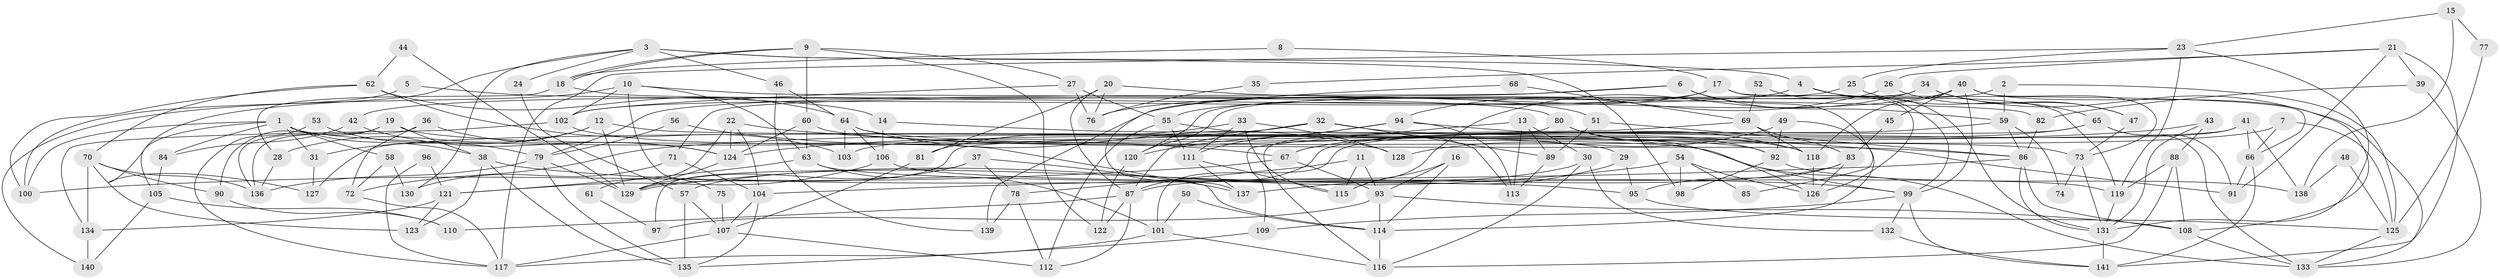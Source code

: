 // Generated by graph-tools (version 1.1) at 2025/49/03/09/25 04:49:30]
// undirected, 141 vertices, 282 edges
graph export_dot {
graph [start="1"]
  node [color=gray90,style=filled];
  1;
  2;
  3;
  4;
  5;
  6;
  7;
  8;
  9;
  10;
  11;
  12;
  13;
  14;
  15;
  16;
  17;
  18;
  19;
  20;
  21;
  22;
  23;
  24;
  25;
  26;
  27;
  28;
  29;
  30;
  31;
  32;
  33;
  34;
  35;
  36;
  37;
  38;
  39;
  40;
  41;
  42;
  43;
  44;
  45;
  46;
  47;
  48;
  49;
  50;
  51;
  52;
  53;
  54;
  55;
  56;
  57;
  58;
  59;
  60;
  61;
  62;
  63;
  64;
  65;
  66;
  67;
  68;
  69;
  70;
  71;
  72;
  73;
  74;
  75;
  76;
  77;
  78;
  79;
  80;
  81;
  82;
  83;
  84;
  85;
  86;
  87;
  88;
  89;
  90;
  91;
  92;
  93;
  94;
  95;
  96;
  97;
  98;
  99;
  100;
  101;
  102;
  103;
  104;
  105;
  106;
  107;
  108;
  109;
  110;
  111;
  112;
  113;
  114;
  115;
  116;
  117;
  118;
  119;
  120;
  121;
  122;
  123;
  124;
  125;
  126;
  127;
  128;
  129;
  130;
  131;
  132;
  133;
  134;
  135;
  136;
  137;
  138;
  139;
  140;
  141;
  1 -- 31;
  1 -- 38;
  1 -- 58;
  1 -- 84;
  1 -- 100;
  1 -- 105;
  1 -- 133;
  2 -- 59;
  2 -- 120;
  2 -- 125;
  3 -- 4;
  3 -- 98;
  3 -- 24;
  3 -- 46;
  3 -- 127;
  3 -- 130;
  4 -- 119;
  4 -- 42;
  4 -- 131;
  5 -- 100;
  5 -- 14;
  6 -- 79;
  6 -- 76;
  6 -- 59;
  6 -- 85;
  7 -- 103;
  7 -- 125;
  7 -- 66;
  8 -- 17;
  8 -- 18;
  9 -- 18;
  9 -- 18;
  9 -- 27;
  9 -- 60;
  9 -- 122;
  10 -- 82;
  10 -- 63;
  10 -- 75;
  10 -- 102;
  10 -- 140;
  11 -- 93;
  11 -- 115;
  11 -- 78;
  12 -- 28;
  12 -- 29;
  12 -- 31;
  12 -- 129;
  13 -- 113;
  13 -- 89;
  13 -- 30;
  13 -- 109;
  14 -- 106;
  14 -- 99;
  15 -- 138;
  15 -- 23;
  15 -- 77;
  16 -- 93;
  16 -- 115;
  16 -- 114;
  17 -- 102;
  17 -- 66;
  17 -- 55;
  17 -- 126;
  18 -- 80;
  18 -- 28;
  19 -- 136;
  19 -- 92;
  19 -- 38;
  19 -- 90;
  20 -- 87;
  20 -- 51;
  20 -- 76;
  20 -- 81;
  21 -- 141;
  21 -- 91;
  21 -- 26;
  21 -- 35;
  21 -- 39;
  22 -- 91;
  22 -- 104;
  22 -- 61;
  22 -- 124;
  23 -- 117;
  23 -- 131;
  23 -- 25;
  23 -- 119;
  24 -- 57;
  25 -- 120;
  25 -- 65;
  26 -- 47;
  26 -- 94;
  27 -- 102;
  27 -- 55;
  27 -- 76;
  28 -- 136;
  29 -- 95;
  29 -- 137;
  30 -- 132;
  30 -- 57;
  30 -- 116;
  31 -- 127;
  32 -- 118;
  32 -- 87;
  32 -- 89;
  32 -- 124;
  33 -- 81;
  33 -- 115;
  33 -- 111;
  33 -- 128;
  34 -- 133;
  34 -- 71;
  34 -- 47;
  34 -- 115;
  35 -- 76;
  36 -- 136;
  36 -- 124;
  36 -- 72;
  37 -- 78;
  37 -- 129;
  37 -- 97;
  37 -- 137;
  38 -- 123;
  38 -- 99;
  38 -- 135;
  39 -- 133;
  39 -- 82;
  40 -- 139;
  40 -- 108;
  40 -- 45;
  40 -- 73;
  40 -- 99;
  40 -- 118;
  41 -- 66;
  41 -- 101;
  41 -- 127;
  41 -- 138;
  42 -- 84;
  42 -- 124;
  43 -- 72;
  43 -- 131;
  43 -- 88;
  44 -- 129;
  44 -- 62;
  45 -- 83;
  46 -- 64;
  46 -- 139;
  47 -- 73;
  48 -- 125;
  48 -- 138;
  49 -- 114;
  49 -- 128;
  49 -- 92;
  50 -- 101;
  50 -- 114;
  51 -- 89;
  51 -- 86;
  52 -- 69;
  52 -- 99;
  53 -- 79;
  53 -- 117;
  54 -- 129;
  54 -- 126;
  54 -- 85;
  54 -- 98;
  55 -- 111;
  55 -- 112;
  55 -- 113;
  56 -- 67;
  56 -- 79;
  57 -- 135;
  57 -- 107;
  58 -- 72;
  58 -- 130;
  59 -- 86;
  59 -- 67;
  59 -- 74;
  60 -- 124;
  60 -- 63;
  60 -- 86;
  61 -- 97;
  62 -- 70;
  62 -- 100;
  62 -- 64;
  62 -- 103;
  63 -- 95;
  63 -- 101;
  63 -- 121;
  64 -- 73;
  64 -- 103;
  64 -- 106;
  64 -- 128;
  65 -- 67;
  65 -- 87;
  65 -- 91;
  65 -- 133;
  66 -- 141;
  66 -- 91;
  67 -- 93;
  67 -- 100;
  68 -- 137;
  68 -- 69;
  69 -- 129;
  69 -- 83;
  69 -- 118;
  70 -- 90;
  70 -- 134;
  70 -- 123;
  70 -- 136;
  71 -- 130;
  71 -- 104;
  72 -- 117;
  73 -- 131;
  73 -- 74;
  75 -- 107;
  77 -- 125;
  78 -- 112;
  78 -- 139;
  79 -- 135;
  79 -- 129;
  79 -- 136;
  80 -- 126;
  80 -- 116;
  80 -- 92;
  81 -- 107;
  82 -- 86;
  83 -- 126;
  83 -- 87;
  83 -- 95;
  84 -- 105;
  86 -- 108;
  86 -- 104;
  86 -- 131;
  87 -- 112;
  87 -- 110;
  87 -- 122;
  88 -- 119;
  88 -- 108;
  88 -- 116;
  89 -- 113;
  90 -- 110;
  92 -- 98;
  92 -- 138;
  93 -- 108;
  93 -- 114;
  93 -- 97;
  94 -- 118;
  94 -- 111;
  94 -- 113;
  94 -- 120;
  95 -- 125;
  96 -- 121;
  96 -- 117;
  99 -- 109;
  99 -- 132;
  99 -- 141;
  101 -- 116;
  101 -- 117;
  102 -- 114;
  102 -- 134;
  104 -- 135;
  104 -- 107;
  105 -- 140;
  105 -- 110;
  106 -- 119;
  106 -- 121;
  107 -- 112;
  107 -- 117;
  108 -- 133;
  109 -- 135;
  111 -- 115;
  111 -- 137;
  114 -- 116;
  118 -- 126;
  119 -- 131;
  120 -- 122;
  121 -- 123;
  121 -- 134;
  124 -- 129;
  125 -- 133;
  131 -- 141;
  132 -- 141;
  134 -- 140;
}
